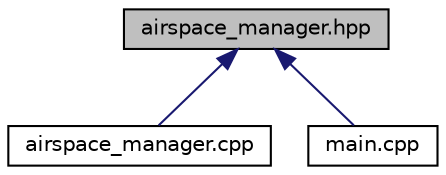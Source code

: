 digraph "airspace_manager.hpp"
{
 // LATEX_PDF_SIZE
  bgcolor="transparent";
  edge [fontname="Helvetica",fontsize="10",labelfontname="Helvetica",labelfontsize="10"];
  node [fontname="Helvetica",fontsize="10",shape=record];
  Node1 [label="airspace_manager.hpp",height=0.2,width=0.4,color="black", fillcolor="grey75", style="filled", fontcolor="black",tooltip="Contains the declaration of the AirSpaceManager class and its methods for managing airports,..."];
  Node1 -> Node2 [dir="back",color="midnightblue",fontsize="10",style="solid",fontname="Helvetica"];
  Node2 [label="airspace_manager.cpp",height=0.2,width=0.4,color="black",URL="$airspace__manager_8cpp.html",tooltip=" "];
  Node1 -> Node3 [dir="back",color="midnightblue",fontsize="10",style="solid",fontname="Helvetica"];
  Node3 [label="main.cpp",height=0.2,width=0.4,color="black",URL="$main_8cpp.html",tooltip=" "];
}
